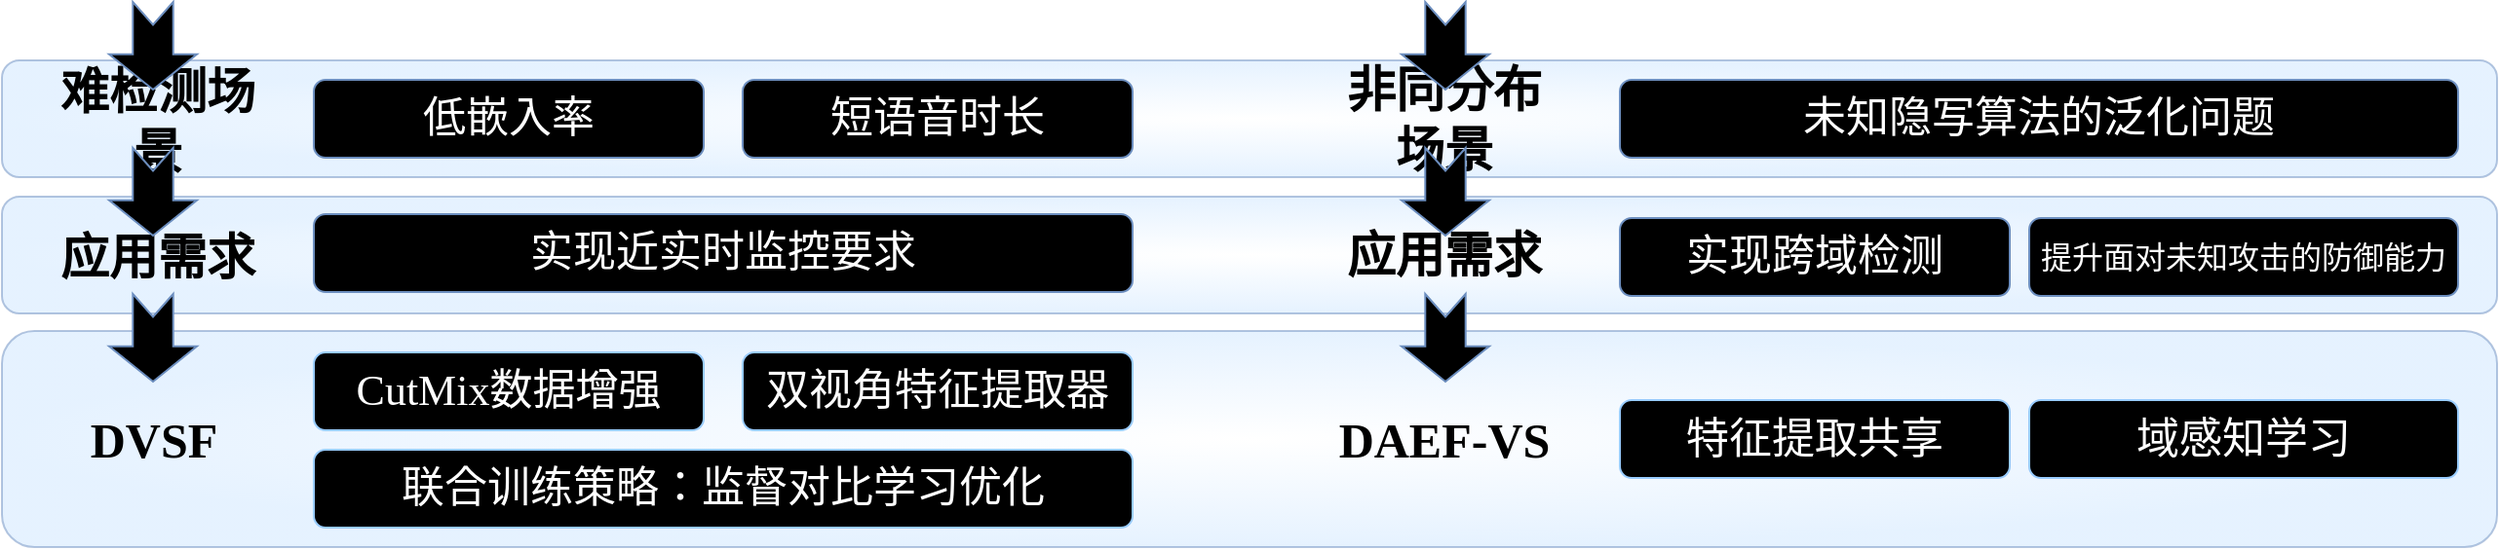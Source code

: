 <mxfile version="28.0.7">
  <diagram name="第 1 页" id="UpxXz_K2jLsMMCfjwP4b">
    <mxGraphModel dx="1389" dy="831" grid="1" gridSize="10" guides="1" tooltips="1" connect="1" arrows="1" fold="1" page="1" pageScale="1" pageWidth="827" pageHeight="1169" math="0" shadow="0">
      <root>
        <mxCell id="0" />
        <mxCell id="1" parent="0" />
        <mxCell id="2LB2E-b144crgpFgYG6U-15" value="" style="rounded=1;whiteSpace=wrap;html=1;fillColor=default;strokeColor=#6c8ebf;textOpacity=50;gradientColor=#CCE5FF;gradientDirection=radial;glass=0;opacity=50;" vertex="1" parent="1">
          <mxGeometry x="200" y="439" width="1280" height="111" as="geometry" />
        </mxCell>
        <mxCell id="2LB2E-b144crgpFgYG6U-4" value="&lt;font face=&quot;Times New Roman&quot; color=&quot;#ffffff&quot;&gt;&lt;span style=&quot;font-size: 22px;&quot;&gt;CutMix数据增强&lt;/span&gt;&lt;/font&gt;" style="rounded=1;whiteSpace=wrap;html=1;fillColor=light-dark(#0066CC,#003366);strokeColor=#99CCFF;gradientColor=#003366;" vertex="1" parent="1">
          <mxGeometry x="360" y="450" width="200" height="40" as="geometry" />
        </mxCell>
        <mxCell id="2LB2E-b144crgpFgYG6U-16" value="&lt;font face=&quot;Times New Roman&quot; color=&quot;#ffffff&quot;&gt;&lt;span style=&quot;font-size: 22px;&quot;&gt;双视角特征提取器&lt;/span&gt;&lt;/font&gt;" style="rounded=1;whiteSpace=wrap;html=1;fillColor=light-dark(#0066CC,#003366);strokeColor=#99CCFF;gradientColor=#003366;" vertex="1" parent="1">
          <mxGeometry x="580" y="450" width="200" height="40" as="geometry" />
        </mxCell>
        <mxCell id="2LB2E-b144crgpFgYG6U-17" value="&lt;font face=&quot;Times New Roman&quot; color=&quot;#ffffff&quot;&gt;&lt;span style=&quot;font-size: 22px;&quot;&gt;联合训练策略：监督对比学习优化&lt;/span&gt;&lt;/font&gt;" style="rounded=1;whiteSpace=wrap;html=1;fillColor=light-dark(#0066CC,#003366);strokeColor=#99CCFF;gradientColor=#003366;" vertex="1" parent="1">
          <mxGeometry x="360" y="500" width="420" height="40" as="geometry" />
        </mxCell>
        <mxCell id="2LB2E-b144crgpFgYG6U-18" value="&lt;font face=&quot;Times New Roman&quot;&gt;DVSF&lt;/font&gt;" style="rounded=1;whiteSpace=wrap;html=1;fontSize=25;convertToSvg=1;fillColor=none;strokeColor=none;fontStyle=1" vertex="1" parent="1">
          <mxGeometry x="217.5" y="465" width="120" height="60" as="geometry" />
        </mxCell>
        <mxCell id="2LB2E-b144crgpFgYG6U-19" value="&lt;font face=&quot;Times New Roman&quot; color=&quot;#ffffff&quot;&gt;&lt;span style=&quot;font-size: 22px;&quot;&gt;特征提取共享&lt;/span&gt;&lt;/font&gt;" style="rounded=1;whiteSpace=wrap;html=1;fillColor=light-dark(#0066CC,#003366);strokeColor=#99CCFF;gradientColor=#003366;" vertex="1" parent="1">
          <mxGeometry x="1030" y="474.5" width="200" height="40" as="geometry" />
        </mxCell>
        <mxCell id="2LB2E-b144crgpFgYG6U-20" value="&lt;font face=&quot;Times New Roman&quot; color=&quot;#ffffff&quot;&gt;&lt;span style=&quot;font-size: 22px;&quot;&gt;域感知学习&lt;/span&gt;&lt;/font&gt;" style="rounded=1;whiteSpace=wrap;html=1;fillColor=light-dark(#0066CC,#003366);strokeColor=#99CCFF;gradientColor=#003366;" vertex="1" parent="1">
          <mxGeometry x="1240" y="474.5" width="220" height="40" as="geometry" />
        </mxCell>
        <mxCell id="2LB2E-b144crgpFgYG6U-22" value="&lt;font face=&quot;Times New Roman&quot;&gt;DAEF-VS&lt;/font&gt;" style="rounded=1;whiteSpace=wrap;html=1;fontSize=25;convertToSvg=1;fillColor=none;strokeColor=none;fontStyle=1" vertex="1" parent="1">
          <mxGeometry x="880" y="465" width="120" height="60" as="geometry" />
        </mxCell>
        <mxCell id="2LB2E-b144crgpFgYG6U-23" value="" style="rounded=1;whiteSpace=wrap;html=1;fillColor=default;strokeColor=#6c8ebf;textOpacity=50;gradientColor=#CCE5FF;gradientDirection=radial;glass=0;opacity=50;" vertex="1" parent="1">
          <mxGeometry x="200" y="370" width="1280" height="60" as="geometry" />
        </mxCell>
        <mxCell id="2LB2E-b144crgpFgYG6U-24" value="&lt;font face=&quot;Times New Roman&quot;&gt;应用需求&lt;/font&gt;" style="rounded=1;whiteSpace=wrap;html=1;fontSize=25;convertToSvg=1;fillColor=none;strokeColor=none;fontStyle=1" vertex="1" parent="1">
          <mxGeometry x="220" y="371" width="120" height="60" as="geometry" />
        </mxCell>
        <mxCell id="2LB2E-b144crgpFgYG6U-25" value="&lt;font face=&quot;Times New Roman&quot;&gt;应用需求&lt;/font&gt;" style="rounded=1;whiteSpace=wrap;html=1;fontSize=25;convertToSvg=1;fillColor=none;strokeColor=none;fontStyle=1" vertex="1" parent="1">
          <mxGeometry x="880" y="370" width="120" height="60" as="geometry" />
        </mxCell>
        <mxCell id="2LB2E-b144crgpFgYG6U-26" value="&lt;font face=&quot;Times New Roman&quot; style=&quot;color: rgb(255, 255, 255); font-size: 22px;&quot;&gt;实现近实时监控要求&lt;/font&gt;" style="rounded=1;whiteSpace=wrap;html=1;fillColor=light-dark(#007FFF,#003366);strokeColor=#6c8ebf;gradientColor=#0066CC;" vertex="1" parent="1">
          <mxGeometry x="360" y="379" width="420" height="40" as="geometry" />
        </mxCell>
        <mxCell id="2LB2E-b144crgpFgYG6U-28" value="&lt;font face=&quot;Times New Roman&quot; color=&quot;#ffffff&quot;&gt;&lt;span style=&quot;font-size: 22px;&quot;&gt;实现跨域检测&lt;/span&gt;&lt;/font&gt;" style="rounded=1;whiteSpace=wrap;html=1;fillColor=light-dark(#007FFF,#003366);strokeColor=#6c8ebf;gradientColor=#0066CC;" vertex="1" parent="1">
          <mxGeometry x="1030" y="381" width="200" height="40" as="geometry" />
        </mxCell>
        <mxCell id="2LB2E-b144crgpFgYG6U-29" value="&lt;font face=&quot;Times New Roman&quot; style=&quot;color: rgb(255, 255, 255); font-size: 16px;&quot;&gt;提升面对未知攻击的防御能力&lt;/font&gt;" style="rounded=1;whiteSpace=wrap;html=1;fillColor=light-dark(#007FFF,#003366);strokeColor=#6c8ebf;gradientColor=#0066CC;" vertex="1" parent="1">
          <mxGeometry x="1240" y="381" width="220" height="40" as="geometry" />
        </mxCell>
        <mxCell id="2LB2E-b144crgpFgYG6U-34" value="" style="rounded=1;whiteSpace=wrap;html=1;fillColor=default;strokeColor=#6c8ebf;textOpacity=50;gradientColor=#CCE5FF;gradientDirection=radial;glass=0;opacity=50;" vertex="1" parent="1">
          <mxGeometry x="200" y="300" width="1280" height="60" as="geometry" />
        </mxCell>
        <mxCell id="2LB2E-b144crgpFgYG6U-35" value="&lt;font face=&quot;Times New Roman&quot;&gt;难检测场景&lt;/font&gt;" style="rounded=1;whiteSpace=wrap;html=1;fontSize=25;convertToSvg=1;fillColor=none;strokeColor=none;fontStyle=1" vertex="1" parent="1">
          <mxGeometry x="220" y="301" width="120" height="60" as="geometry" />
        </mxCell>
        <mxCell id="2LB2E-b144crgpFgYG6U-36" value="&lt;font face=&quot;Times New Roman&quot;&gt;非同分布场景&lt;/font&gt;" style="rounded=1;whiteSpace=wrap;html=1;fontSize=25;convertToSvg=1;fillColor=none;strokeColor=none;fontStyle=1" vertex="1" parent="1">
          <mxGeometry x="880" y="300" width="120" height="60" as="geometry" />
        </mxCell>
        <mxCell id="2LB2E-b144crgpFgYG6U-37" value="&lt;font style=&quot;color: rgb(255, 255, 255); font-size: 22px;&quot;&gt;未知隐写算法的泛化问题&lt;/font&gt;" style="rounded=1;whiteSpace=wrap;html=1;fillColor=light-dark(#66B2FF,#007FFF);strokeColor=#6c8ebf;fontFamily=Times New Roman;textShadow=1;fillStyle=auto;gradientColor=#3399FF;" vertex="1" parent="1">
          <mxGeometry x="1030" y="310" width="430" height="40" as="geometry" />
        </mxCell>
        <mxCell id="2LB2E-b144crgpFgYG6U-38" value="&lt;font color=&quot;#ffffff&quot;&gt;&lt;span style=&quot;font-size: 22px;&quot;&gt;低嵌入率&lt;/span&gt;&lt;/font&gt;" style="rounded=1;whiteSpace=wrap;html=1;fillColor=light-dark(#66B2FF,#007FFF);strokeColor=#6c8ebf;fontFamily=Times New Roman;textShadow=1;fillStyle=auto;gradientColor=#3399FF;" vertex="1" parent="1">
          <mxGeometry x="360" y="310" width="200" height="40" as="geometry" />
        </mxCell>
        <mxCell id="2LB2E-b144crgpFgYG6U-39" value="&lt;font color=&quot;#ffffff&quot; style=&quot;font-size: 22px;&quot;&gt;短语音时长&lt;/font&gt;" style="rounded=1;whiteSpace=wrap;html=1;fillColor=light-dark(#66B2FF,#007FFF);strokeColor=#6c8ebf;fontFamily=Times New Roman;textShadow=1;fillStyle=auto;gradientColor=#3399FF;" vertex="1" parent="1">
          <mxGeometry x="580" y="310" width="200" height="40" as="geometry" />
        </mxCell>
        <mxCell id="2LB2E-b144crgpFgYG6U-42" value="" style="html=1;shadow=0;dashed=0;align=center;verticalAlign=middle;shape=mxgraph.arrows2.arrow;dy=0.54;dx=18.16;notch=11.71;rotation=90;fillColor=#FFFFFF;gradientColor=light-dark(#003366,#003366);strokeColor=#6c8ebf;gradientDirection=east;" vertex="1" parent="1">
          <mxGeometry x="255" y="345" width="45" height="45" as="geometry" />
        </mxCell>
        <mxCell id="2LB2E-b144crgpFgYG6U-43" value="" style="html=1;shadow=0;dashed=0;align=center;verticalAlign=middle;shape=mxgraph.arrows2.arrow;dy=0.54;dx=18.16;notch=11.71;rotation=90;fillColor=#FFFFFF;gradientColor=light-dark(#003366,#003366);strokeColor=#6c8ebf;gradientDirection=east;" vertex="1" parent="1">
          <mxGeometry x="255" y="420" width="45" height="45" as="geometry" />
        </mxCell>
        <mxCell id="2LB2E-b144crgpFgYG6U-45" value="" style="html=1;shadow=0;dashed=0;align=center;verticalAlign=middle;shape=mxgraph.arrows2.arrow;dy=0.54;dx=18.16;notch=11.71;rotation=90;fillColor=#FFFFFF;gradientColor=light-dark(#003366,#003366);strokeColor=#6c8ebf;gradientDirection=east;" vertex="1" parent="1">
          <mxGeometry x="918" y="345" width="45" height="45" as="geometry" />
        </mxCell>
        <mxCell id="2LB2E-b144crgpFgYG6U-46" value="" style="html=1;shadow=0;dashed=0;align=center;verticalAlign=middle;shape=mxgraph.arrows2.arrow;dy=0.54;dx=18.16;notch=11.71;rotation=90;fillColor=#FFFFFF;gradientColor=light-dark(#003366,#003366);strokeColor=#6c8ebf;gradientDirection=east;" vertex="1" parent="1">
          <mxGeometry x="918" y="420" width="45" height="45" as="geometry" />
        </mxCell>
        <mxCell id="2LB2E-b144crgpFgYG6U-53" value="" style="html=1;shadow=0;dashed=0;align=center;verticalAlign=middle;shape=mxgraph.arrows2.arrow;dy=0.54;dx=18.16;notch=11.71;rotation=90;fillColor=#FFFFFF;gradientColor=light-dark(#003366,#003366);strokeColor=#6c8ebf;gradientDirection=east;" vertex="1" parent="1">
          <mxGeometry x="255" y="270" width="45" height="45" as="geometry" />
        </mxCell>
        <mxCell id="2LB2E-b144crgpFgYG6U-54" value="" style="html=1;shadow=0;dashed=0;align=center;verticalAlign=middle;shape=mxgraph.arrows2.arrow;dy=0.54;dx=18.16;notch=11.71;rotation=90;fillColor=#FFFFFF;gradientColor=light-dark(#003366,#003366);strokeColor=#6c8ebf;gradientDirection=east;" vertex="1" parent="1">
          <mxGeometry x="918" y="270" width="45" height="45" as="geometry" />
        </mxCell>
      </root>
    </mxGraphModel>
  </diagram>
</mxfile>
